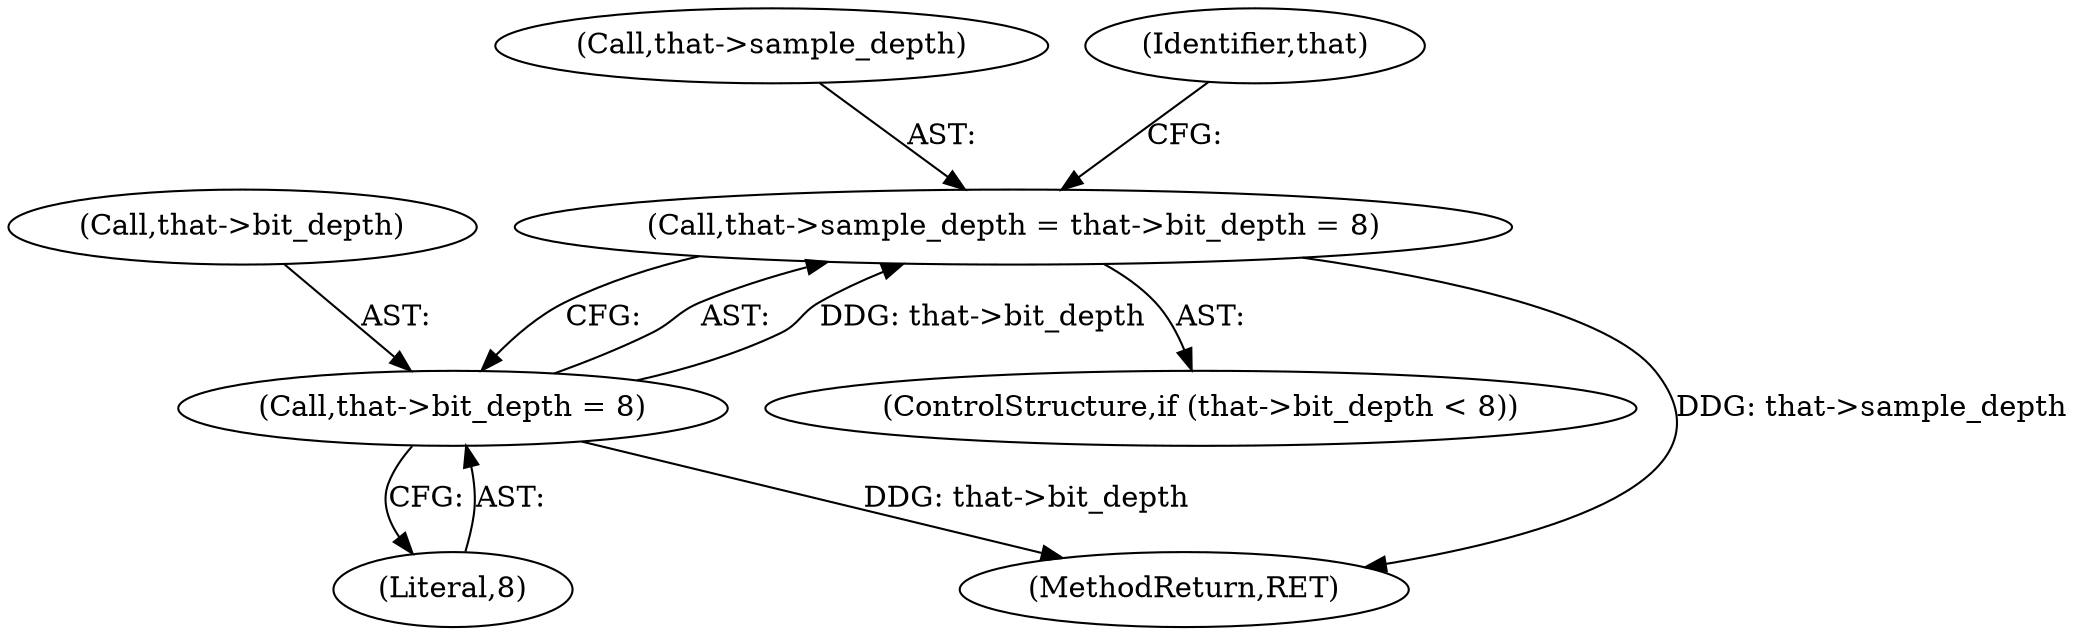 digraph "0_Android_9d4853418ab2f754c2b63e091c29c5529b8b86ca_70@pointer" {
"1000143" [label="(Call,that->sample_depth = that->bit_depth = 8)"];
"1000147" [label="(Call,that->bit_depth = 8)"];
"1000137" [label="(ControlStructure,if (that->bit_depth < 8))"];
"1000148" [label="(Call,that->bit_depth)"];
"1000151" [label="(Literal,8)"];
"1000144" [label="(Call,that->sample_depth)"];
"1000154" [label="(Identifier,that)"];
"1000176" [label="(MethodReturn,RET)"];
"1000143" [label="(Call,that->sample_depth = that->bit_depth = 8)"];
"1000147" [label="(Call,that->bit_depth = 8)"];
"1000143" -> "1000137"  [label="AST: "];
"1000143" -> "1000147"  [label="CFG: "];
"1000144" -> "1000143"  [label="AST: "];
"1000147" -> "1000143"  [label="AST: "];
"1000154" -> "1000143"  [label="CFG: "];
"1000143" -> "1000176"  [label="DDG: that->sample_depth"];
"1000147" -> "1000143"  [label="DDG: that->bit_depth"];
"1000147" -> "1000151"  [label="CFG: "];
"1000148" -> "1000147"  [label="AST: "];
"1000151" -> "1000147"  [label="AST: "];
"1000147" -> "1000176"  [label="DDG: that->bit_depth"];
}
